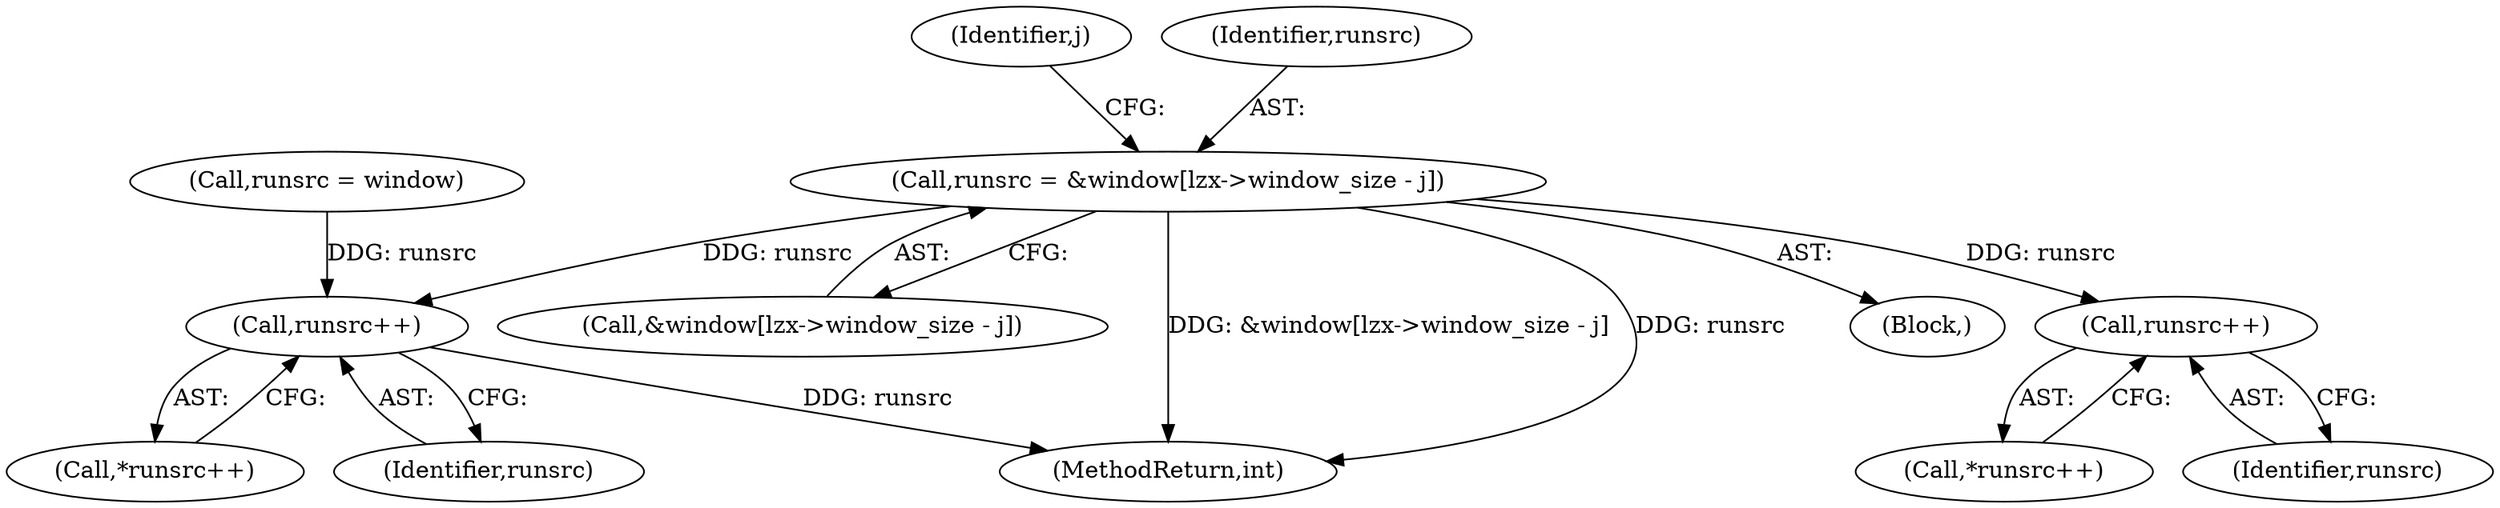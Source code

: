 digraph "0_libmspack_18b6a2cc0b87536015bedd4f7763e6b02d5aa4f3@array" {
"1001374" [label="(Call,runsrc = &window[lzx->window_size - j])"];
"1001402" [label="(Call,runsrc++)"];
"1001417" [label="(Call,runsrc++)"];
"1001376" [label="(Call,&window[lzx->window_size - j])"];
"1001401" [label="(Call,*runsrc++)"];
"1001403" [label="(Identifier,runsrc)"];
"1001886" [label="(MethodReturn,int)"];
"1001416" [label="(Call,*runsrc++)"];
"1001332" [label="(Block,)"];
"1001418" [label="(Identifier,runsrc)"];
"1001404" [label="(Call,runsrc = window)"];
"1001417" [label="(Call,runsrc++)"];
"1001374" [label="(Call,runsrc = &window[lzx->window_size - j])"];
"1001386" [label="(Identifier,j)"];
"1001402" [label="(Call,runsrc++)"];
"1001375" [label="(Identifier,runsrc)"];
"1001374" -> "1001332"  [label="AST: "];
"1001374" -> "1001376"  [label="CFG: "];
"1001375" -> "1001374"  [label="AST: "];
"1001376" -> "1001374"  [label="AST: "];
"1001386" -> "1001374"  [label="CFG: "];
"1001374" -> "1001886"  [label="DDG: runsrc"];
"1001374" -> "1001886"  [label="DDG: &window[lzx->window_size - j]"];
"1001374" -> "1001402"  [label="DDG: runsrc"];
"1001374" -> "1001417"  [label="DDG: runsrc"];
"1001402" -> "1001401"  [label="AST: "];
"1001402" -> "1001403"  [label="CFG: "];
"1001403" -> "1001402"  [label="AST: "];
"1001401" -> "1001402"  [label="CFG: "];
"1001417" -> "1001416"  [label="AST: "];
"1001417" -> "1001418"  [label="CFG: "];
"1001418" -> "1001417"  [label="AST: "];
"1001416" -> "1001417"  [label="CFG: "];
"1001417" -> "1001886"  [label="DDG: runsrc"];
"1001404" -> "1001417"  [label="DDG: runsrc"];
}
